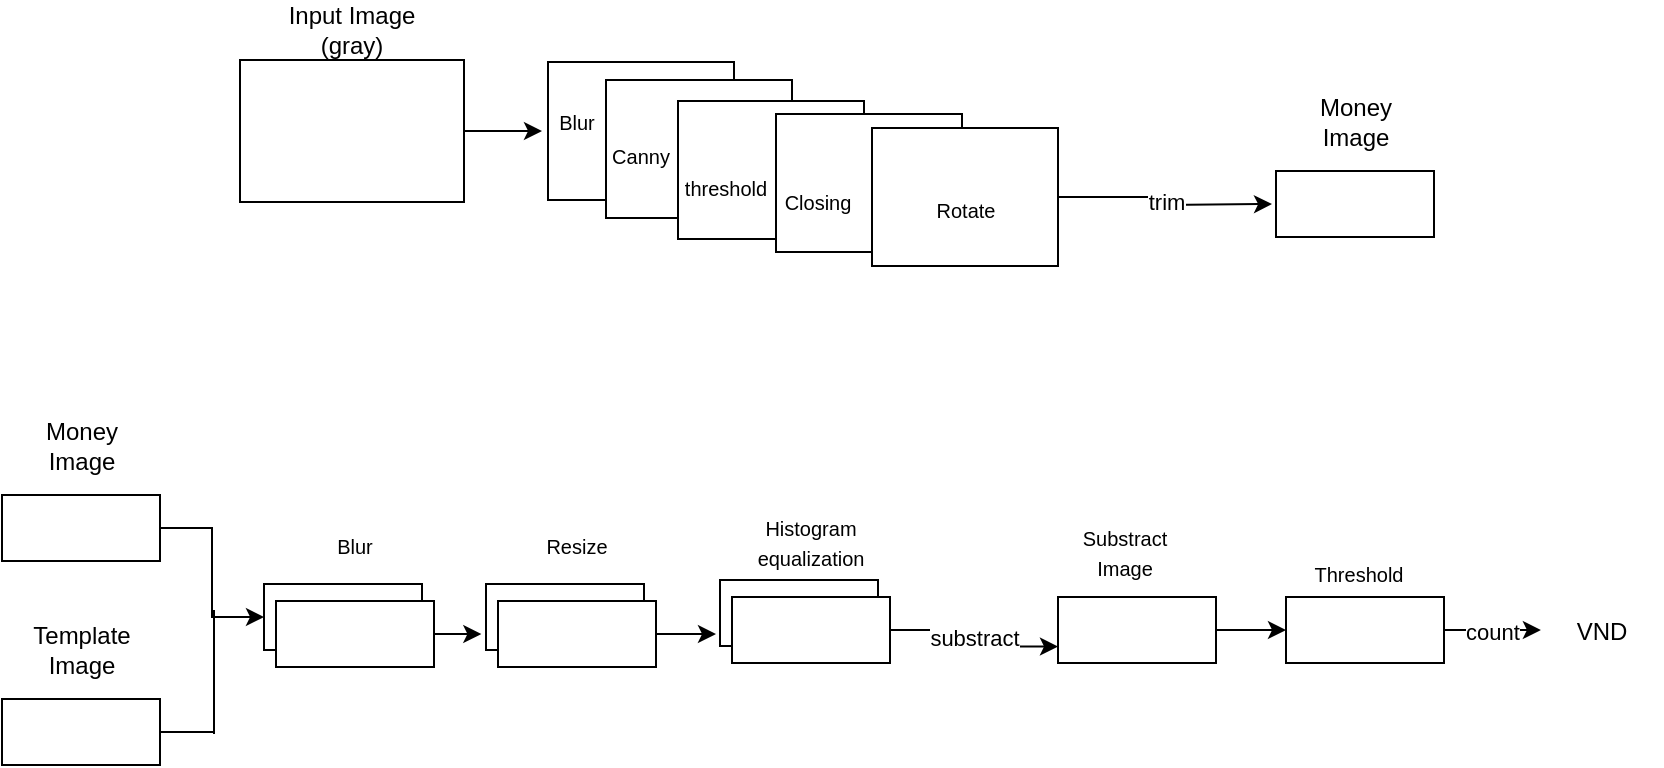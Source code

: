 <mxfile version="18.0.6" type="device"><diagram id="R2lEEEUBdFMjLlhIrx00" name="Page-1"><mxGraphModel dx="1038" dy="641" grid="0" gridSize="10" guides="1" tooltips="1" connect="1" arrows="1" fold="1" page="1" pageScale="1" pageWidth="850" pageHeight="1100" math="0" shadow="0" extFonts="Permanent Marker^https://fonts.googleapis.com/css?family=Permanent+Marker"><root><mxCell id="0"/><mxCell id="1" parent="0"/><mxCell id="I1qjvfN2F1e3S-5hrzB1-19" style="edgeStyle=orthogonalEdgeStyle;rounded=0;orthogonalLoop=1;jettySize=auto;html=1;" parent="1" source="I1qjvfN2F1e3S-5hrzB1-1" edge="1"><mxGeometry relative="1" as="geometry"><mxPoint x="280" y="197.5" as="targetPoint"/></mxGeometry></mxCell><mxCell id="I1qjvfN2F1e3S-5hrzB1-1" value="" style="rounded=0;whiteSpace=wrap;html=1;" parent="1" vertex="1"><mxGeometry x="129" y="162" width="112" height="71" as="geometry"/></mxCell><mxCell id="I1qjvfN2F1e3S-5hrzB1-2" value="Input Image (gray)" style="text;html=1;strokeColor=none;fillColor=none;align=center;verticalAlign=middle;whiteSpace=wrap;rounded=0;" parent="1" vertex="1"><mxGeometry x="151" y="132" width="68" height="30" as="geometry"/></mxCell><mxCell id="I1qjvfN2F1e3S-5hrzB1-5" value="" style="rounded=0;whiteSpace=wrap;html=1;" parent="1" vertex="1"><mxGeometry x="283" y="163" width="93" height="69" as="geometry"/></mxCell><mxCell id="I1qjvfN2F1e3S-5hrzB1-6" value="&lt;font style=&quot;font-size: 10px;&quot;&gt;Blur&lt;/font&gt;" style="text;html=1;strokeColor=none;fillColor=none;align=center;verticalAlign=middle;whiteSpace=wrap;rounded=0;" parent="1" vertex="1"><mxGeometry x="274" y="181.5" width="47" height="23" as="geometry"/></mxCell><mxCell id="I1qjvfN2F1e3S-5hrzB1-23" value="trim" style="edgeStyle=orthogonalEdgeStyle;rounded=0;orthogonalLoop=1;jettySize=auto;html=1;" parent="1" source="I1qjvfN2F1e3S-5hrzB1-16" edge="1"><mxGeometry relative="1" as="geometry"><mxPoint x="645" y="234" as="targetPoint"/></mxGeometry></mxCell><mxCell id="I1qjvfN2F1e3S-5hrzB1-21" value="" style="rounded=0;whiteSpace=wrap;html=1;" parent="1" vertex="1"><mxGeometry x="647" y="217.5" width="79" height="33" as="geometry"/></mxCell><mxCell id="I1qjvfN2F1e3S-5hrzB1-24" value="Money Image" style="text;html=1;strokeColor=none;fillColor=none;align=center;verticalAlign=middle;whiteSpace=wrap;rounded=0;" parent="1" vertex="1"><mxGeometry x="652.5" y="178" width="68" height="30" as="geometry"/></mxCell><mxCell id="I1qjvfN2F1e3S-5hrzB1-46" style="edgeStyle=orthogonalEdgeStyle;rounded=0;orthogonalLoop=1;jettySize=auto;html=1;entryX=0;entryY=0.5;entryDx=0;entryDy=0;" parent="1" source="I1qjvfN2F1e3S-5hrzB1-26" target="I1qjvfN2F1e3S-5hrzB1-32" edge="1"><mxGeometry relative="1" as="geometry"/></mxCell><mxCell id="I1qjvfN2F1e3S-5hrzB1-26" value="" style="rounded=0;whiteSpace=wrap;html=1;" parent="1" vertex="1"><mxGeometry x="10" y="379.5" width="79" height="33" as="geometry"/></mxCell><mxCell id="I1qjvfN2F1e3S-5hrzB1-27" value="Money Image" style="text;html=1;strokeColor=none;fillColor=none;align=center;verticalAlign=middle;whiteSpace=wrap;rounded=0;" parent="1" vertex="1"><mxGeometry x="15.5" y="340" width="68" height="30" as="geometry"/></mxCell><mxCell id="I1qjvfN2F1e3S-5hrzB1-28" value="" style="rounded=0;whiteSpace=wrap;html=1;" parent="1" vertex="1"><mxGeometry x="10" y="481.5" width="79" height="33" as="geometry"/></mxCell><mxCell id="I1qjvfN2F1e3S-5hrzB1-29" value="Template Image" style="text;html=1;strokeColor=none;fillColor=none;align=center;verticalAlign=middle;whiteSpace=wrap;rounded=0;" parent="1" vertex="1"><mxGeometry x="15.5" y="442" width="68" height="30" as="geometry"/></mxCell><mxCell id="I1qjvfN2F1e3S-5hrzB1-32" value="" style="rounded=0;whiteSpace=wrap;html=1;" parent="1" vertex="1"><mxGeometry x="141" y="424" width="79" height="33" as="geometry"/></mxCell><mxCell id="I1qjvfN2F1e3S-5hrzB1-50" style="edgeStyle=orthogonalEdgeStyle;rounded=0;orthogonalLoop=1;jettySize=auto;html=1;" parent="1" source="I1qjvfN2F1e3S-5hrzB1-33" edge="1"><mxGeometry relative="1" as="geometry"><mxPoint x="249.667" y="449" as="targetPoint"/></mxGeometry></mxCell><mxCell id="I1qjvfN2F1e3S-5hrzB1-33" value="" style="rounded=0;whiteSpace=wrap;html=1;" parent="1" vertex="1"><mxGeometry x="147" y="432.5" width="79" height="33" as="geometry"/></mxCell><mxCell id="I1qjvfN2F1e3S-5hrzB1-34" value="&lt;font style=&quot;font-size: 10px;&quot;&gt;Blur&lt;/font&gt;" style="text;html=1;strokeColor=none;fillColor=none;align=center;verticalAlign=middle;whiteSpace=wrap;rounded=0;" parent="1" vertex="1"><mxGeometry x="163" y="393" width="47" height="23" as="geometry"/></mxCell><mxCell id="I1qjvfN2F1e3S-5hrzB1-36" value="" style="rounded=0;whiteSpace=wrap;html=1;" parent="1" vertex="1"><mxGeometry x="252" y="424" width="79" height="33" as="geometry"/></mxCell><mxCell id="I1qjvfN2F1e3S-5hrzB1-51" style="edgeStyle=orthogonalEdgeStyle;rounded=0;orthogonalLoop=1;jettySize=auto;html=1;" parent="1" source="I1qjvfN2F1e3S-5hrzB1-37" edge="1"><mxGeometry relative="1" as="geometry"><mxPoint x="367" y="449" as="targetPoint"/></mxGeometry></mxCell><mxCell id="I1qjvfN2F1e3S-5hrzB1-37" value="" style="rounded=0;whiteSpace=wrap;html=1;" parent="1" vertex="1"><mxGeometry x="258" y="432.5" width="79" height="33" as="geometry"/></mxCell><mxCell id="I1qjvfN2F1e3S-5hrzB1-38" value="&lt;font style=&quot;font-size: 10px;&quot;&gt;Resize&lt;/font&gt;" style="text;html=1;strokeColor=none;fillColor=none;align=center;verticalAlign=middle;whiteSpace=wrap;rounded=0;" parent="1" vertex="1"><mxGeometry x="274" y="393" width="47" height="23" as="geometry"/></mxCell><mxCell id="I1qjvfN2F1e3S-5hrzB1-39" value="" style="rounded=0;whiteSpace=wrap;html=1;" parent="1" vertex="1"><mxGeometry x="369" y="422" width="79" height="33" as="geometry"/></mxCell><mxCell id="I1qjvfN2F1e3S-5hrzB1-52" value="substract" style="edgeStyle=orthogonalEdgeStyle;rounded=0;orthogonalLoop=1;jettySize=auto;html=1;entryX=0;entryY=0.75;entryDx=0;entryDy=0;" parent="1" source="I1qjvfN2F1e3S-5hrzB1-40" target="I1qjvfN2F1e3S-5hrzB1-42" edge="1"><mxGeometry relative="1" as="geometry"><mxPoint x="505.667" y="447" as="targetPoint"/></mxGeometry></mxCell><mxCell id="I1qjvfN2F1e3S-5hrzB1-40" value="" style="rounded=0;whiteSpace=wrap;html=1;" parent="1" vertex="1"><mxGeometry x="375" y="430.5" width="79" height="33" as="geometry"/></mxCell><mxCell id="I1qjvfN2F1e3S-5hrzB1-41" value="&lt;span style=&quot;font-size: 10px;&quot;&gt;Histogram equalization&lt;/span&gt;" style="text;html=1;strokeColor=none;fillColor=none;align=center;verticalAlign=middle;whiteSpace=wrap;rounded=0;" parent="1" vertex="1"><mxGeometry x="391" y="391" width="47" height="23" as="geometry"/></mxCell><mxCell id="I1qjvfN2F1e3S-5hrzB1-53" style="edgeStyle=orthogonalEdgeStyle;rounded=0;orthogonalLoop=1;jettySize=auto;html=1;entryX=0;entryY=0.5;entryDx=0;entryDy=0;" parent="1" source="I1qjvfN2F1e3S-5hrzB1-42" target="I1qjvfN2F1e3S-5hrzB1-44" edge="1"><mxGeometry relative="1" as="geometry"/></mxCell><mxCell id="I1qjvfN2F1e3S-5hrzB1-42" value="" style="rounded=0;whiteSpace=wrap;html=1;" parent="1" vertex="1"><mxGeometry x="538" y="430.5" width="79" height="33" as="geometry"/></mxCell><mxCell id="I1qjvfN2F1e3S-5hrzB1-43" value="&lt;span style=&quot;font-size: 10px;&quot;&gt;Substract Image&lt;/span&gt;" style="text;html=1;strokeColor=none;fillColor=none;align=center;verticalAlign=middle;whiteSpace=wrap;rounded=0;" parent="1" vertex="1"><mxGeometry x="548" y="396" width="47" height="23" as="geometry"/></mxCell><mxCell id="I1qjvfN2F1e3S-5hrzB1-55" value="count" style="edgeStyle=orthogonalEdgeStyle;rounded=0;orthogonalLoop=1;jettySize=auto;html=1;" parent="1" source="I1qjvfN2F1e3S-5hrzB1-44" edge="1"><mxGeometry relative="1" as="geometry"><mxPoint x="779.444" y="447" as="targetPoint"/></mxGeometry></mxCell><mxCell id="I1qjvfN2F1e3S-5hrzB1-44" value="" style="rounded=0;whiteSpace=wrap;html=1;" parent="1" vertex="1"><mxGeometry x="652" y="430.5" width="79" height="33" as="geometry"/></mxCell><mxCell id="I1qjvfN2F1e3S-5hrzB1-45" value="&lt;span style=&quot;font-size: 10px;&quot;&gt;Threshold&lt;/span&gt;" style="text;html=1;strokeColor=none;fillColor=none;align=center;verticalAlign=middle;whiteSpace=wrap;rounded=0;" parent="1" vertex="1"><mxGeometry x="665" y="407.5" width="47" height="23" as="geometry"/></mxCell><mxCell id="I1qjvfN2F1e3S-5hrzB1-48" value="" style="endArrow=none;html=1;rounded=0;exitX=1;exitY=0.5;exitDx=0;exitDy=0;" parent="1" source="I1qjvfN2F1e3S-5hrzB1-28" edge="1"><mxGeometry width="50" height="50" relative="1" as="geometry"><mxPoint x="315" y="446" as="sourcePoint"/><mxPoint x="116" y="498" as="targetPoint"/></mxGeometry></mxCell><mxCell id="I1qjvfN2F1e3S-5hrzB1-49" value="" style="endArrow=none;html=1;rounded=0;" parent="1" edge="1"><mxGeometry width="50" height="50" relative="1" as="geometry"><mxPoint x="116" y="499" as="sourcePoint"/><mxPoint x="116" y="437" as="targetPoint"/></mxGeometry></mxCell><mxCell id="I1qjvfN2F1e3S-5hrzB1-56" value="VND" style="text;html=1;strokeColor=none;fillColor=none;align=center;verticalAlign=middle;whiteSpace=wrap;rounded=0;" parent="1" vertex="1"><mxGeometry x="780" y="432.5" width="60" height="30" as="geometry"/></mxCell><mxCell id="p_4P9eg4xvlOXkmS-4xh-3" value="" style="rounded=0;whiteSpace=wrap;html=1;" vertex="1" parent="1"><mxGeometry x="312" y="172" width="93" height="69" as="geometry"/></mxCell><mxCell id="p_4P9eg4xvlOXkmS-4xh-4" value="&lt;font style=&quot;font-size: 10px;&quot;&gt;Canny&lt;/font&gt;" style="text;html=1;strokeColor=none;fillColor=none;align=center;verticalAlign=middle;whiteSpace=wrap;rounded=0;" vertex="1" parent="1"><mxGeometry x="306" y="198.5" width="47" height="23" as="geometry"/></mxCell><mxCell id="I1qjvfN2F1e3S-5hrzB1-7" value="" style="rounded=0;whiteSpace=wrap;html=1;" parent="1" vertex="1"><mxGeometry x="348" y="182.5" width="93" height="69" as="geometry"/></mxCell><mxCell id="I1qjvfN2F1e3S-5hrzB1-9" value="&lt;font style=&quot;font-size: 10px;&quot;&gt;threshold&lt;/font&gt;" style="text;html=1;strokeColor=none;fillColor=none;align=center;verticalAlign=middle;whiteSpace=wrap;rounded=0;" parent="1" vertex="1"><mxGeometry x="342" y="211" width="60" height="30" as="geometry"/></mxCell><mxCell id="I1qjvfN2F1e3S-5hrzB1-14" value="" style="rounded=0;whiteSpace=wrap;html=1;" parent="1" vertex="1"><mxGeometry x="397" y="189" width="93" height="69" as="geometry"/></mxCell><mxCell id="I1qjvfN2F1e3S-5hrzB1-15" value="&lt;font style=&quot;font-size: 10px;&quot;&gt;Closing&lt;/font&gt;" style="text;html=1;strokeColor=none;fillColor=none;align=center;verticalAlign=middle;whiteSpace=wrap;rounded=0;" parent="1" vertex="1"><mxGeometry x="388" y="217.5" width="60" height="30" as="geometry"/></mxCell><mxCell id="I1qjvfN2F1e3S-5hrzB1-16" value="" style="rounded=0;whiteSpace=wrap;html=1;" parent="1" vertex="1"><mxGeometry x="445" y="196" width="93" height="69" as="geometry"/></mxCell><mxCell id="I1qjvfN2F1e3S-5hrzB1-18" value="&lt;font style=&quot;font-size: 10px;&quot;&gt;Rotate&lt;/font&gt;" style="text;html=1;strokeColor=none;fillColor=none;align=center;verticalAlign=middle;whiteSpace=wrap;rounded=0;" parent="1" vertex="1"><mxGeometry x="461.5" y="221.5" width="60" height="30" as="geometry"/></mxCell></root></mxGraphModel></diagram></mxfile>